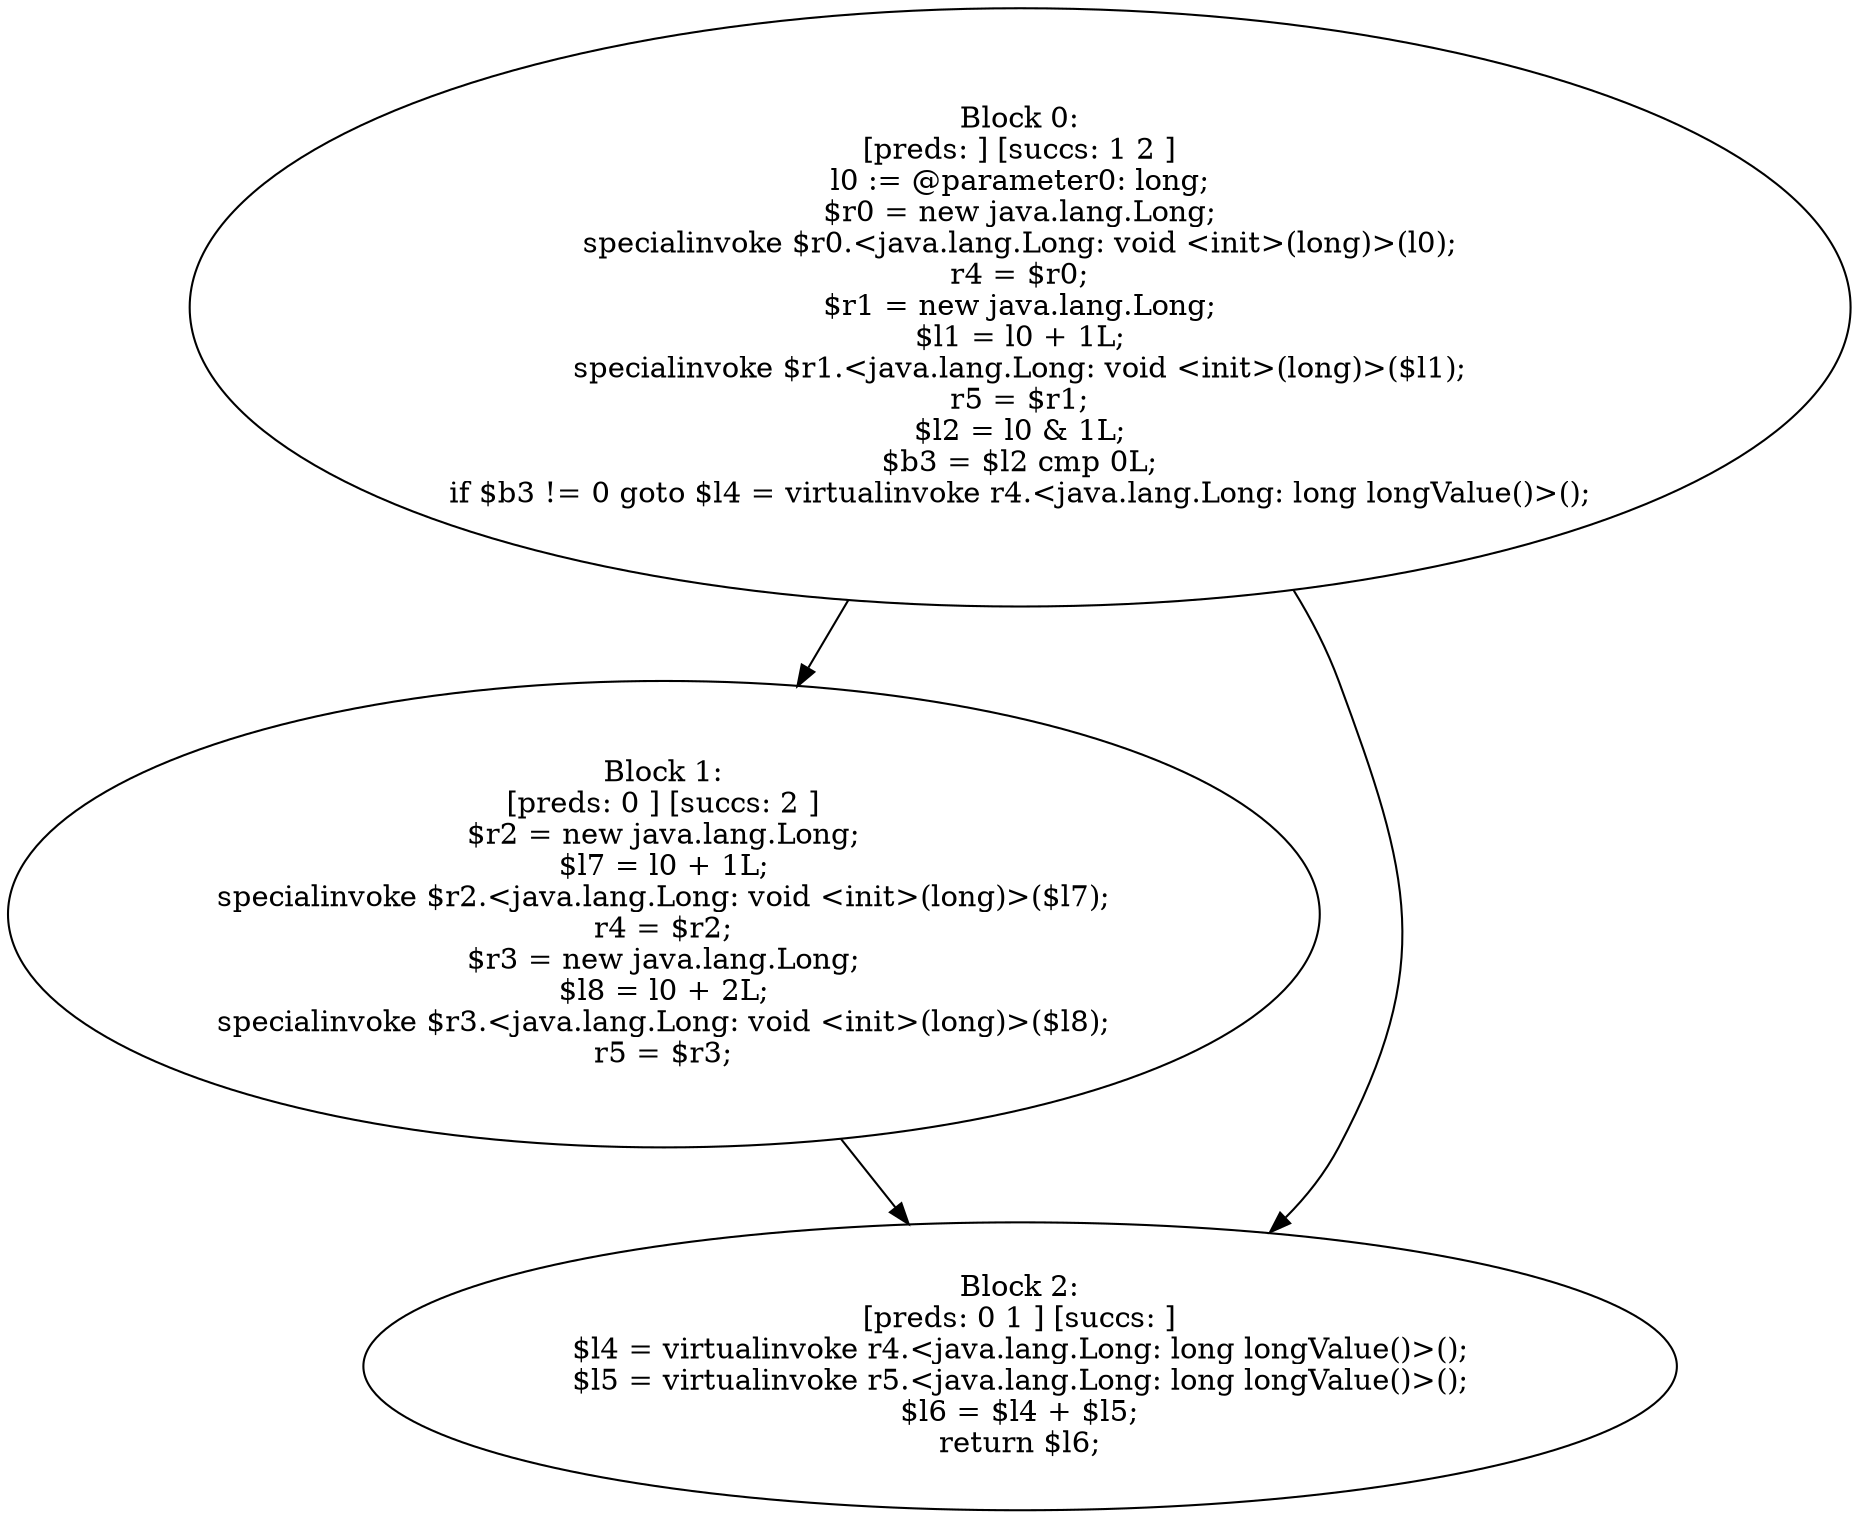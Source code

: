 digraph "unitGraph" {
    "Block 0:
[preds: ] [succs: 1 2 ]
l0 := @parameter0: long;
$r0 = new java.lang.Long;
specialinvoke $r0.<java.lang.Long: void <init>(long)>(l0);
r4 = $r0;
$r1 = new java.lang.Long;
$l1 = l0 + 1L;
specialinvoke $r1.<java.lang.Long: void <init>(long)>($l1);
r5 = $r1;
$l2 = l0 & 1L;
$b3 = $l2 cmp 0L;
if $b3 != 0 goto $l4 = virtualinvoke r4.<java.lang.Long: long longValue()>();
"
    "Block 1:
[preds: 0 ] [succs: 2 ]
$r2 = new java.lang.Long;
$l7 = l0 + 1L;
specialinvoke $r2.<java.lang.Long: void <init>(long)>($l7);
r4 = $r2;
$r3 = new java.lang.Long;
$l8 = l0 + 2L;
specialinvoke $r3.<java.lang.Long: void <init>(long)>($l8);
r5 = $r3;
"
    "Block 2:
[preds: 0 1 ] [succs: ]
$l4 = virtualinvoke r4.<java.lang.Long: long longValue()>();
$l5 = virtualinvoke r5.<java.lang.Long: long longValue()>();
$l6 = $l4 + $l5;
return $l6;
"
    "Block 0:
[preds: ] [succs: 1 2 ]
l0 := @parameter0: long;
$r0 = new java.lang.Long;
specialinvoke $r0.<java.lang.Long: void <init>(long)>(l0);
r4 = $r0;
$r1 = new java.lang.Long;
$l1 = l0 + 1L;
specialinvoke $r1.<java.lang.Long: void <init>(long)>($l1);
r5 = $r1;
$l2 = l0 & 1L;
$b3 = $l2 cmp 0L;
if $b3 != 0 goto $l4 = virtualinvoke r4.<java.lang.Long: long longValue()>();
"->"Block 1:
[preds: 0 ] [succs: 2 ]
$r2 = new java.lang.Long;
$l7 = l0 + 1L;
specialinvoke $r2.<java.lang.Long: void <init>(long)>($l7);
r4 = $r2;
$r3 = new java.lang.Long;
$l8 = l0 + 2L;
specialinvoke $r3.<java.lang.Long: void <init>(long)>($l8);
r5 = $r3;
";
    "Block 0:
[preds: ] [succs: 1 2 ]
l0 := @parameter0: long;
$r0 = new java.lang.Long;
specialinvoke $r0.<java.lang.Long: void <init>(long)>(l0);
r4 = $r0;
$r1 = new java.lang.Long;
$l1 = l0 + 1L;
specialinvoke $r1.<java.lang.Long: void <init>(long)>($l1);
r5 = $r1;
$l2 = l0 & 1L;
$b3 = $l2 cmp 0L;
if $b3 != 0 goto $l4 = virtualinvoke r4.<java.lang.Long: long longValue()>();
"->"Block 2:
[preds: 0 1 ] [succs: ]
$l4 = virtualinvoke r4.<java.lang.Long: long longValue()>();
$l5 = virtualinvoke r5.<java.lang.Long: long longValue()>();
$l6 = $l4 + $l5;
return $l6;
";
    "Block 1:
[preds: 0 ] [succs: 2 ]
$r2 = new java.lang.Long;
$l7 = l0 + 1L;
specialinvoke $r2.<java.lang.Long: void <init>(long)>($l7);
r4 = $r2;
$r3 = new java.lang.Long;
$l8 = l0 + 2L;
specialinvoke $r3.<java.lang.Long: void <init>(long)>($l8);
r5 = $r3;
"->"Block 2:
[preds: 0 1 ] [succs: ]
$l4 = virtualinvoke r4.<java.lang.Long: long longValue()>();
$l5 = virtualinvoke r5.<java.lang.Long: long longValue()>();
$l6 = $l4 + $l5;
return $l6;
";
}
